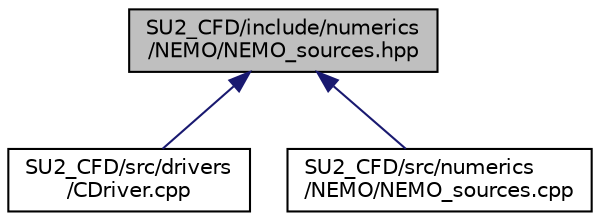 digraph "SU2_CFD/include/numerics/NEMO/NEMO_sources.hpp"
{
 // LATEX_PDF_SIZE
  edge [fontname="Helvetica",fontsize="10",labelfontname="Helvetica",labelfontsize="10"];
  node [fontname="Helvetica",fontsize="10",shape=record];
  Node1 [label="SU2_CFD/include/numerics\l/NEMO/NEMO_sources.hpp",height=0.2,width=0.4,color="black", fillcolor="grey75", style="filled", fontcolor="black",tooltip="Declarations of numerics classes for source-term integration."];
  Node1 -> Node2 [dir="back",color="midnightblue",fontsize="10",style="solid",fontname="Helvetica"];
  Node2 [label="SU2_CFD/src/drivers\l/CDriver.cpp",height=0.2,width=0.4,color="black", fillcolor="white", style="filled",URL="$CDriver_8cpp.html",tooltip="The main subroutines for driving single or multi-zone problems."];
  Node1 -> Node3 [dir="back",color="midnightblue",fontsize="10",style="solid",fontname="Helvetica"];
  Node3 [label="SU2_CFD/src/numerics\l/NEMO/NEMO_sources.cpp",height=0.2,width=0.4,color="black", fillcolor="white", style="filled",URL="$NEMO__sources_8cpp.html",tooltip="Implementation of numerics classes for integration of source terms in fluid flow NEMO problems."];
}
